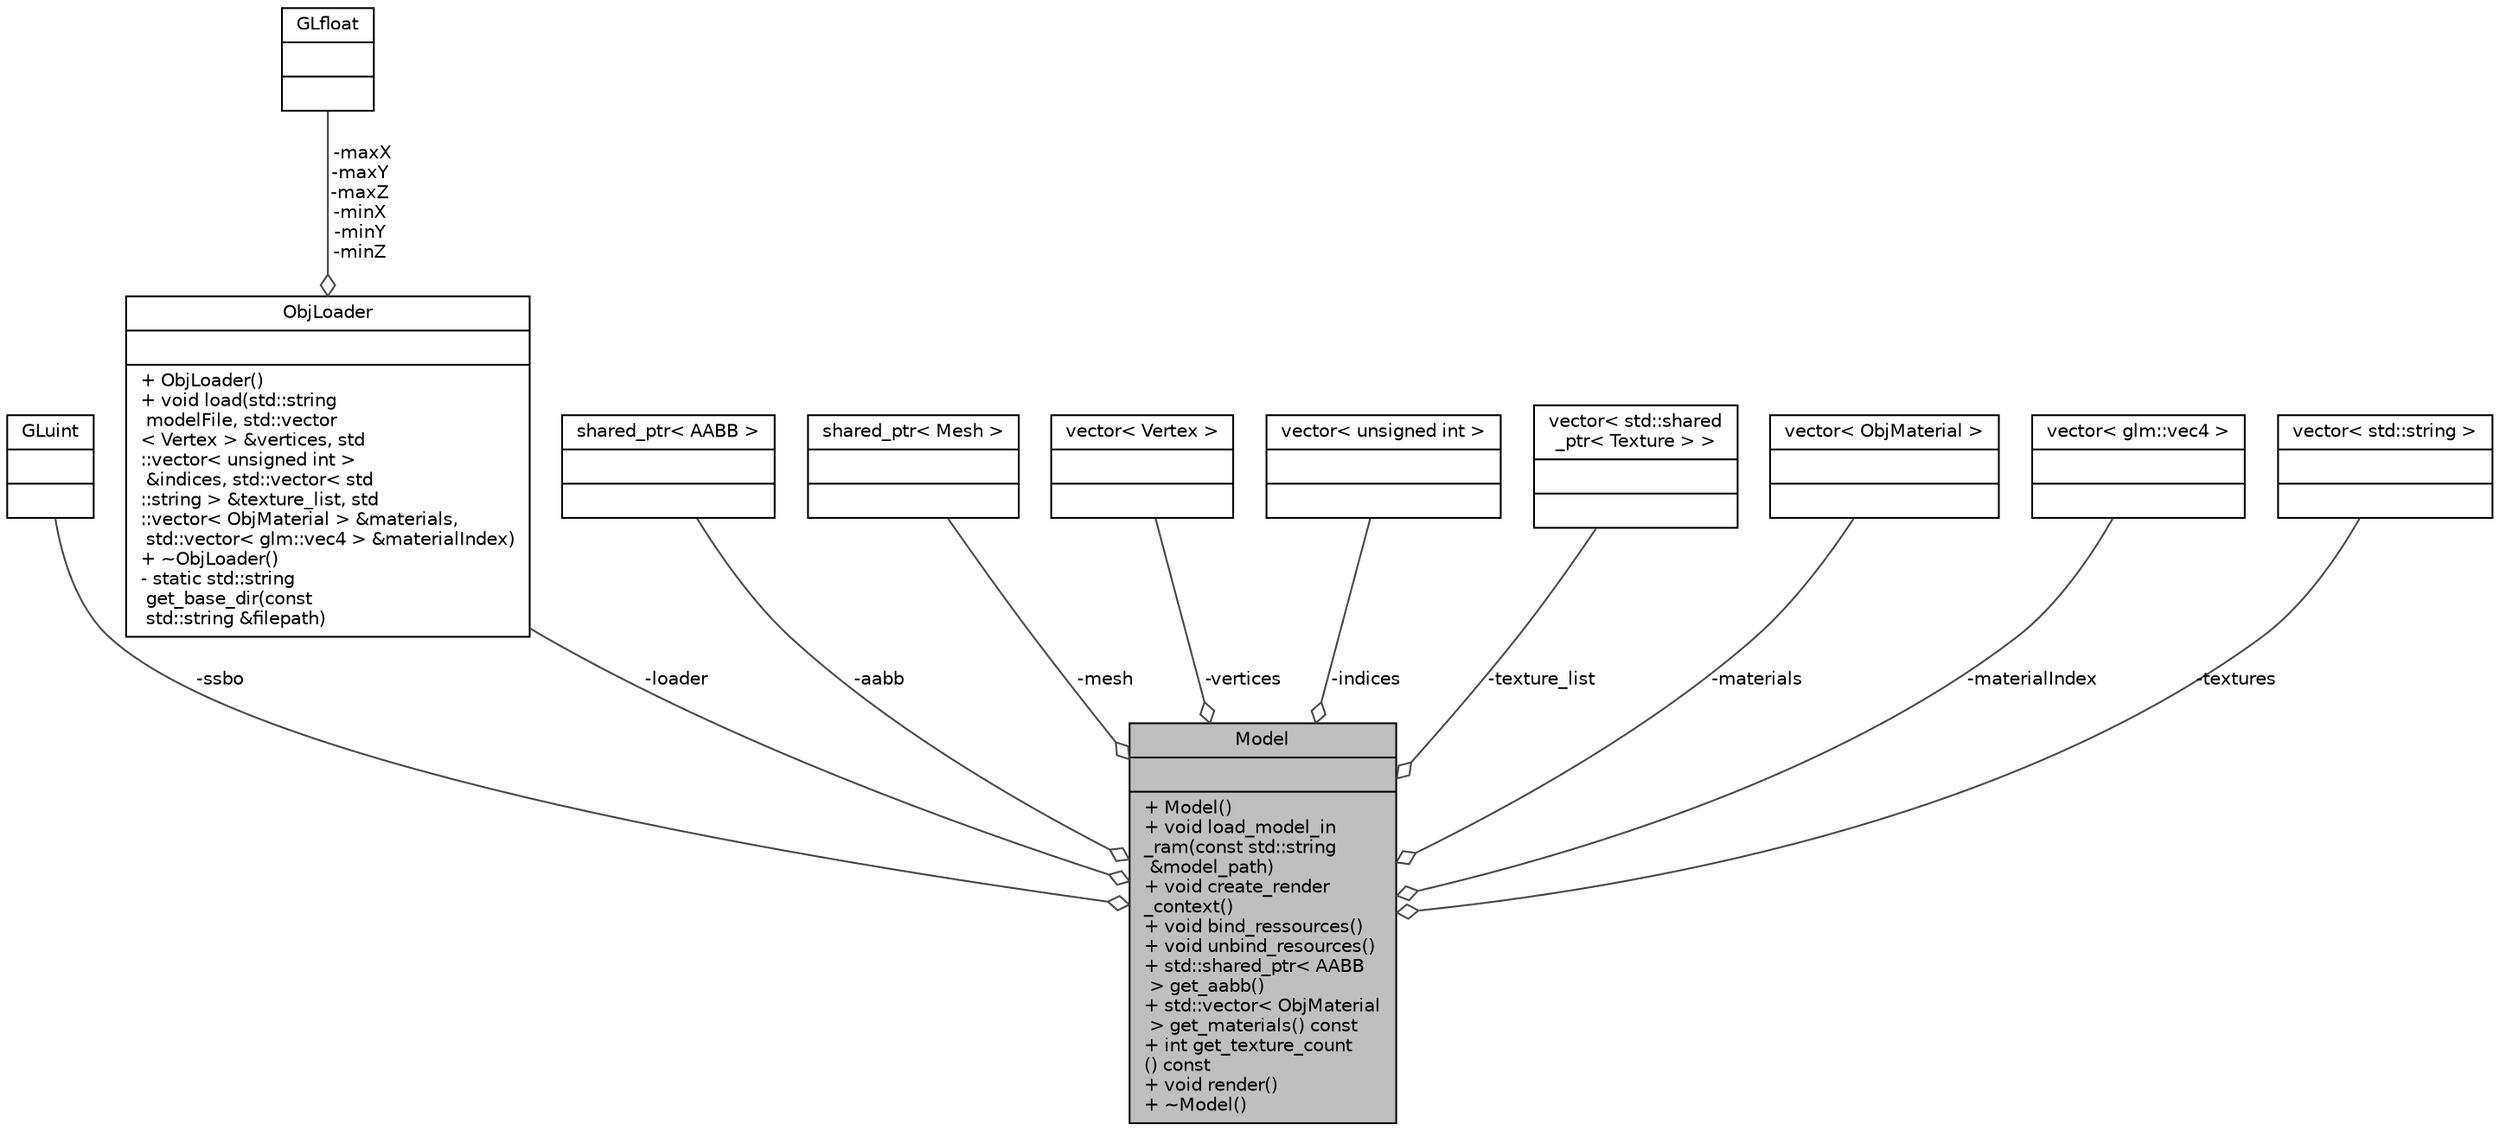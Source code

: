 digraph "Model"
{
 // INTERACTIVE_SVG=YES
 // LATEX_PDF_SIZE
  bgcolor="transparent";
  edge [fontname="Helvetica",fontsize="10",labelfontname="Helvetica",labelfontsize="10"];
  node [fontname="Helvetica",fontsize="10",shape=record];
  Node1 [label="{Model\n||+  Model()\l+ void load_model_in\l_ram(const std::string\l &model_path)\l+ void create_render\l_context()\l+ void bind_ressources()\l+ void unbind_resources()\l+ std::shared_ptr\< AABB\l \> get_aabb()\l+ std::vector\< ObjMaterial\l \> get_materials() const\l+ int get_texture_count\l() const\l+ void render()\l+  ~Model()\l}",height=0.2,width=0.4,color="black", fillcolor="grey75", style="filled", fontcolor="black",tooltip=" "];
  Node2 -> Node1 [color="grey25",fontsize="10",style="solid",label=" -ssbo" ,arrowhead="odiamond",fontname="Helvetica"];
  Node2 [label="{GLuint\n||}",height=0.2,width=0.4,color="black",tooltip=" "];
  Node3 -> Node1 [color="grey25",fontsize="10",style="solid",label=" -loader" ,arrowhead="odiamond",fontname="Helvetica"];
  Node3 [label="{ObjLoader\n||+  ObjLoader()\l+ void load(std::string\l modelFile, std::vector\l\< Vertex \> &vertices, std\l::vector\< unsigned int \>\l &indices, std::vector\< std\l::string \> &texture_list, std\l::vector\< ObjMaterial \> &materials,\l std::vector\< glm::vec4 \> &materialIndex)\l+  ~ObjLoader()\l- static std::string\l get_base_dir(const\l std::string &filepath)\l}",height=0.2,width=0.4,color="black",URL="$d5/dd8/class_obj_loader.html",tooltip=" "];
  Node4 -> Node3 [color="grey25",fontsize="10",style="solid",label=" -maxX\n-maxY\n-maxZ\n-minX\n-minY\n-minZ" ,arrowhead="odiamond",fontname="Helvetica"];
  Node4 [label="{GLfloat\n||}",height=0.2,width=0.4,color="black",tooltip=" "];
  Node5 -> Node1 [color="grey25",fontsize="10",style="solid",label=" -aabb" ,arrowhead="odiamond",fontname="Helvetica"];
  Node5 [label="{shared_ptr\< AABB \>\n||}",height=0.2,width=0.4,color="black",tooltip=" "];
  Node6 -> Node1 [color="grey25",fontsize="10",style="solid",label=" -mesh" ,arrowhead="odiamond",fontname="Helvetica"];
  Node6 [label="{shared_ptr\< Mesh \>\n||}",height=0.2,width=0.4,color="black",tooltip=" "];
  Node7 -> Node1 [color="grey25",fontsize="10",style="solid",label=" -vertices" ,arrowhead="odiamond",fontname="Helvetica"];
  Node7 [label="{vector\< Vertex \>\n||}",height=0.2,width=0.4,color="black",tooltip=" "];
  Node8 -> Node1 [color="grey25",fontsize="10",style="solid",label=" -indices" ,arrowhead="odiamond",fontname="Helvetica"];
  Node8 [label="{vector\< unsigned int \>\n||}",height=0.2,width=0.4,color="black",tooltip=" "];
  Node9 -> Node1 [color="grey25",fontsize="10",style="solid",label=" -texture_list" ,arrowhead="odiamond",fontname="Helvetica"];
  Node9 [label="{vector\< std::shared\l_ptr\< Texture \> \>\n||}",height=0.2,width=0.4,color="black",tooltip=" "];
  Node10 -> Node1 [color="grey25",fontsize="10",style="solid",label=" -materials" ,arrowhead="odiamond",fontname="Helvetica"];
  Node10 [label="{vector\< ObjMaterial \>\n||}",height=0.2,width=0.4,color="black",tooltip=" "];
  Node11 -> Node1 [color="grey25",fontsize="10",style="solid",label=" -materialIndex" ,arrowhead="odiamond",fontname="Helvetica"];
  Node11 [label="{vector\< glm::vec4 \>\n||}",height=0.2,width=0.4,color="black",tooltip=" "];
  Node12 -> Node1 [color="grey25",fontsize="10",style="solid",label=" -textures" ,arrowhead="odiamond",fontname="Helvetica"];
  Node12 [label="{vector\< std::string \>\n||}",height=0.2,width=0.4,color="black",tooltip=" "];
}
